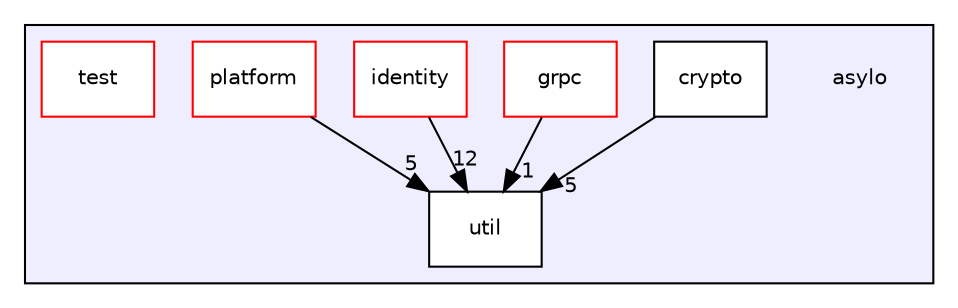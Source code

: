 digraph "asylo" {
  compound=true
  node [ fontsize="10", fontname="Helvetica"];
  edge [ labelfontsize="10", labelfontname="Helvetica"];
  subgraph clusterdir_edc23f2ec6b899c33daf3900f962a909 {
    graph [ bgcolor="#eeeeff", pencolor="black", label="" URL="dir_edc23f2ec6b899c33daf3900f962a909.html"];
    dir_edc23f2ec6b899c33daf3900f962a909 [shape=plaintext label="asylo"];
    dir_5a9410e7c3a4f9e5eab607dd670acca5 [shape=box label="crypto" color="black" fillcolor="white" style="filled" URL="dir_5a9410e7c3a4f9e5eab607dd670acca5.html"];
    dir_b112826791527b379c675cf44df6a58b [shape=box label="grpc" color="red" fillcolor="white" style="filled" URL="dir_b112826791527b379c675cf44df6a58b.html"];
    dir_e1c0d852c20f7060122f8152bba123e1 [shape=box label="identity" color="red" fillcolor="white" style="filled" URL="dir_e1c0d852c20f7060122f8152bba123e1.html"];
    dir_01d4202cd1cdb36b79d5288c42fc7d28 [shape=box label="platform" color="red" fillcolor="white" style="filled" URL="dir_01d4202cd1cdb36b79d5288c42fc7d28.html"];
    dir_cba53b59adeb8e1c74d5d18a497bd08e [shape=box label="test" color="red" fillcolor="white" style="filled" URL="dir_cba53b59adeb8e1c74d5d18a497bd08e.html"];
    dir_d76c6b9049ac6f6d284ddd4be15e6dfa [shape=box label="util" color="black" fillcolor="white" style="filled" URL="dir_d76c6b9049ac6f6d284ddd4be15e6dfa.html"];
  }
  dir_b112826791527b379c675cf44df6a58b->dir_d76c6b9049ac6f6d284ddd4be15e6dfa [headlabel="1", labeldistance=1.5 headhref="dir_000002_000011.html"];
  dir_01d4202cd1cdb36b79d5288c42fc7d28->dir_d76c6b9049ac6f6d284ddd4be15e6dfa [headlabel="5", labeldistance=1.5 headhref="dir_000007_000011.html"];
  dir_e1c0d852c20f7060122f8152bba123e1->dir_d76c6b9049ac6f6d284ddd4be15e6dfa [headlabel="12", labeldistance=1.5 headhref="dir_000004_000011.html"];
  dir_5a9410e7c3a4f9e5eab607dd670acca5->dir_d76c6b9049ac6f6d284ddd4be15e6dfa [headlabel="5", labeldistance=1.5 headhref="dir_000001_000011.html"];
}
